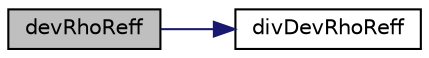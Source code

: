 digraph "devRhoReff"
{
  bgcolor="transparent";
  edge [fontname="Helvetica",fontsize="10",labelfontname="Helvetica",labelfontsize="10"];
  node [fontname="Helvetica",fontsize="10",shape=record];
  rankdir="LR";
  Node1 [label="devRhoReff",height=0.2,width=0.4,color="black", fillcolor="grey75", style="filled", fontcolor="black"];
  Node1 -> Node2 [color="midnightblue",fontsize="10",style="solid",fontname="Helvetica"];
  Node2 [label="divDevRhoReff",height=0.2,width=0.4,color="black",URL="$a01840.html#acc389cc45eb481c08fc9fdbe24edd0da",tooltip="Return the source term for the momentum equation. "];
}
